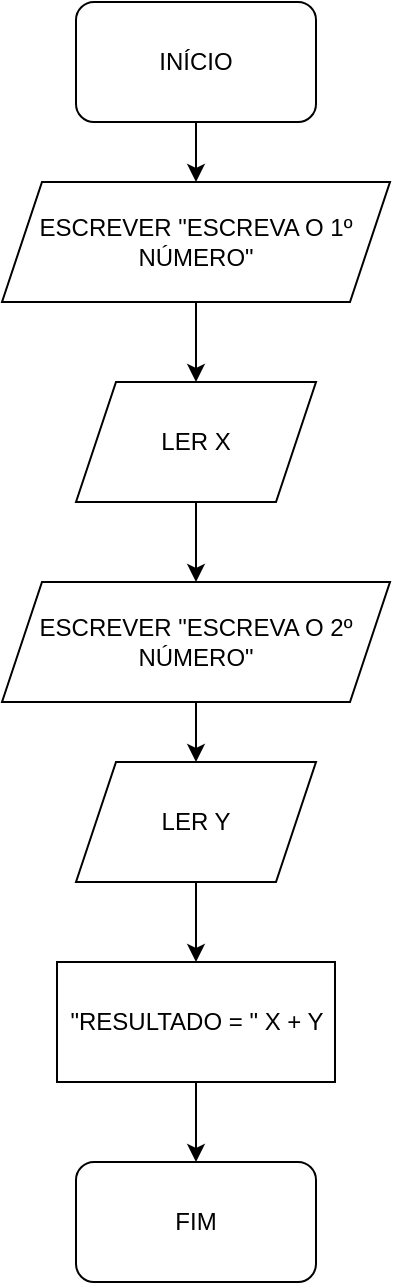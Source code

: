 <mxfile version="22.0.4" type="github">
  <diagram name="Página-1" id="vgiorZPEa4Nm-zYZW0gM">
    <mxGraphModel dx="1434" dy="790" grid="1" gridSize="10" guides="1" tooltips="1" connect="1" arrows="1" fold="1" page="1" pageScale="1" pageWidth="827" pageHeight="1169" math="0" shadow="0">
      <root>
        <mxCell id="0" />
        <mxCell id="1" parent="0" />
        <mxCell id="R-_WPU4bVfA_2PBPiCtL-1" value="INÍCIO" style="rounded=1;whiteSpace=wrap;html=1;" vertex="1" parent="1">
          <mxGeometry x="354" y="10" width="120" height="60" as="geometry" />
        </mxCell>
        <mxCell id="R-_WPU4bVfA_2PBPiCtL-2" value="" style="endArrow=classic;html=1;rounded=0;exitX=0.5;exitY=1;exitDx=0;exitDy=0;entryX=0.5;entryY=0;entryDx=0;entryDy=0;" edge="1" parent="1" source="R-_WPU4bVfA_2PBPiCtL-1" target="R-_WPU4bVfA_2PBPiCtL-3">
          <mxGeometry width="50" height="50" relative="1" as="geometry">
            <mxPoint x="390" y="530" as="sourcePoint" />
            <mxPoint x="414" y="250" as="targetPoint" />
          </mxGeometry>
        </mxCell>
        <mxCell id="R-_WPU4bVfA_2PBPiCtL-3" value="ESCREVER &quot;ESCREVA O 1º NÚMERO&quot;" style="shape=parallelogram;perimeter=parallelogramPerimeter;whiteSpace=wrap;html=1;fixedSize=1;" vertex="1" parent="1">
          <mxGeometry x="317" y="100" width="194" height="60" as="geometry" />
        </mxCell>
        <mxCell id="R-_WPU4bVfA_2PBPiCtL-4" value="LER Y" style="shape=parallelogram;perimeter=parallelogramPerimeter;whiteSpace=wrap;html=1;fixedSize=1;" vertex="1" parent="1">
          <mxGeometry x="354" y="390" width="120" height="60" as="geometry" />
        </mxCell>
        <mxCell id="R-_WPU4bVfA_2PBPiCtL-5" value="" style="endArrow=classic;html=1;rounded=0;entryX=0.5;entryY=0;entryDx=0;entryDy=0;exitX=0.5;exitY=1;exitDx=0;exitDy=0;" edge="1" parent="1" source="R-_WPU4bVfA_2PBPiCtL-3" target="R-_WPU4bVfA_2PBPiCtL-17">
          <mxGeometry width="50" height="50" relative="1" as="geometry">
            <mxPoint x="400" y="340" as="sourcePoint" />
            <mxPoint x="413" y="390" as="targetPoint" />
          </mxGeometry>
        </mxCell>
        <mxCell id="R-_WPU4bVfA_2PBPiCtL-8" value="&quot;RESULTADO = &quot; X + Y" style="rounded=0;whiteSpace=wrap;html=1;" vertex="1" parent="1">
          <mxGeometry x="344.5" y="490" width="139" height="60" as="geometry" />
        </mxCell>
        <mxCell id="R-_WPU4bVfA_2PBPiCtL-9" value="" style="endArrow=classic;html=1;rounded=0;exitX=0.5;exitY=1;exitDx=0;exitDy=0;entryX=0.5;entryY=0;entryDx=0;entryDy=0;" edge="1" parent="1" source="R-_WPU4bVfA_2PBPiCtL-4" target="R-_WPU4bVfA_2PBPiCtL-8">
          <mxGeometry width="50" height="50" relative="1" as="geometry">
            <mxPoint x="390" y="530" as="sourcePoint" />
            <mxPoint x="440" y="480" as="targetPoint" />
          </mxGeometry>
        </mxCell>
        <mxCell id="R-_WPU4bVfA_2PBPiCtL-10" value="ESCREVER &quot;ESCREVA O 2º NÚMERO&quot;" style="shape=parallelogram;perimeter=parallelogramPerimeter;whiteSpace=wrap;html=1;fixedSize=1;" vertex="1" parent="1">
          <mxGeometry x="317" y="300" width="194" height="60" as="geometry" />
        </mxCell>
        <mxCell id="R-_WPU4bVfA_2PBPiCtL-11" value="" style="endArrow=classic;html=1;rounded=0;exitX=0.5;exitY=1;exitDx=0;exitDy=0;entryX=0.5;entryY=0;entryDx=0;entryDy=0;" edge="1" parent="1" source="R-_WPU4bVfA_2PBPiCtL-10" target="R-_WPU4bVfA_2PBPiCtL-4">
          <mxGeometry width="50" height="50" relative="1" as="geometry">
            <mxPoint x="390" y="530" as="sourcePoint" />
            <mxPoint x="440" y="480" as="targetPoint" />
          </mxGeometry>
        </mxCell>
        <mxCell id="R-_WPU4bVfA_2PBPiCtL-13" value="" style="endArrow=classic;html=1;rounded=0;exitX=0.5;exitY=1;exitDx=0;exitDy=0;entryX=0.5;entryY=0;entryDx=0;entryDy=0;" edge="1" parent="1" source="R-_WPU4bVfA_2PBPiCtL-8" target="R-_WPU4bVfA_2PBPiCtL-14">
          <mxGeometry width="50" height="50" relative="1" as="geometry">
            <mxPoint x="390" y="630" as="sourcePoint" />
            <mxPoint x="414" y="800" as="targetPoint" />
          </mxGeometry>
        </mxCell>
        <mxCell id="R-_WPU4bVfA_2PBPiCtL-14" value="FIM" style="rounded=1;whiteSpace=wrap;html=1;" vertex="1" parent="1">
          <mxGeometry x="354" y="590" width="120" height="60" as="geometry" />
        </mxCell>
        <mxCell id="R-_WPU4bVfA_2PBPiCtL-17" value="LER X" style="shape=parallelogram;perimeter=parallelogramPerimeter;whiteSpace=wrap;html=1;fixedSize=1;" vertex="1" parent="1">
          <mxGeometry x="354" y="200" width="120" height="60" as="geometry" />
        </mxCell>
        <mxCell id="R-_WPU4bVfA_2PBPiCtL-18" value="" style="endArrow=classic;html=1;rounded=0;exitX=0.5;exitY=1;exitDx=0;exitDy=0;entryX=0.5;entryY=0;entryDx=0;entryDy=0;" edge="1" parent="1" source="R-_WPU4bVfA_2PBPiCtL-17" target="R-_WPU4bVfA_2PBPiCtL-10">
          <mxGeometry width="50" height="50" relative="1" as="geometry">
            <mxPoint x="390" y="430" as="sourcePoint" />
            <mxPoint x="440" y="380" as="targetPoint" />
          </mxGeometry>
        </mxCell>
      </root>
    </mxGraphModel>
  </diagram>
</mxfile>
